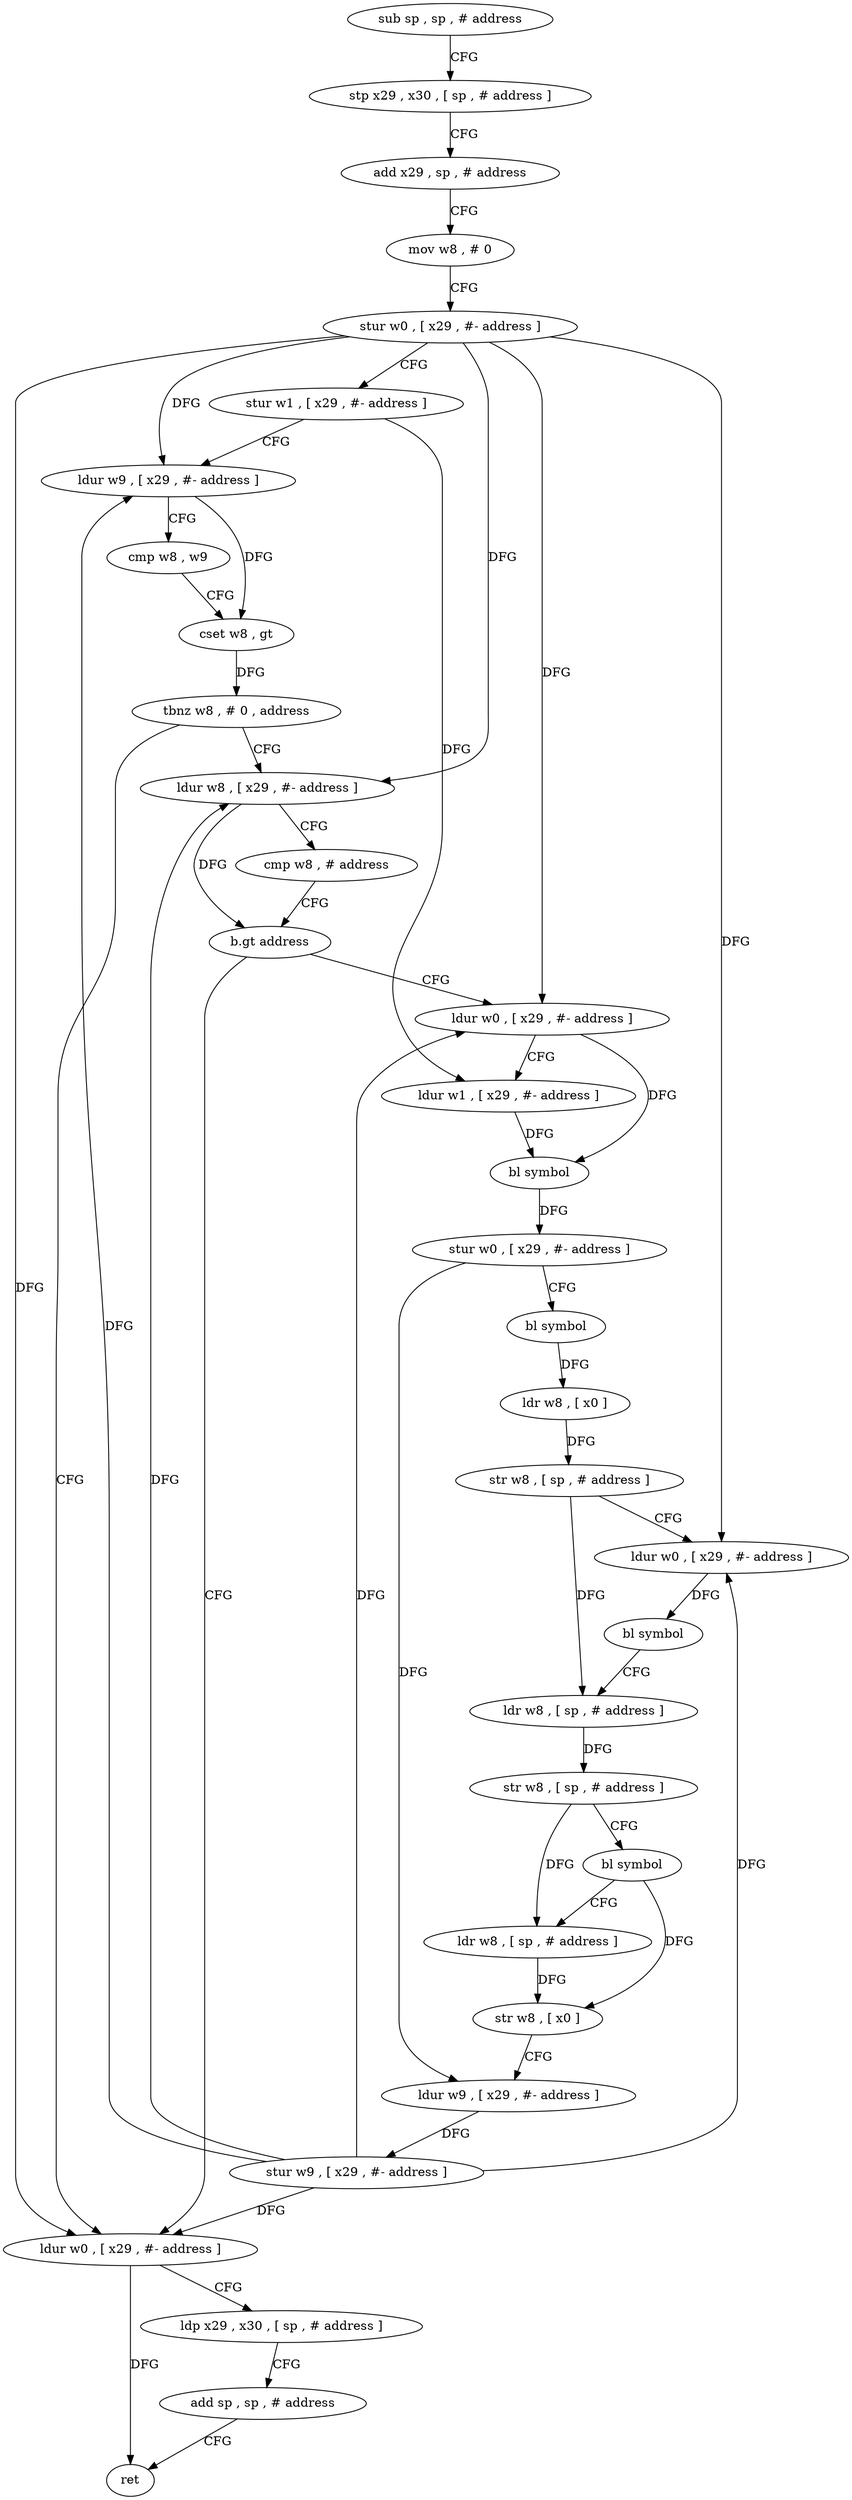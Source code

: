 digraph "func" {
"4354476" [label = "sub sp , sp , # address" ]
"4354480" [label = "stp x29 , x30 , [ sp , # address ]" ]
"4354484" [label = "add x29 , sp , # address" ]
"4354488" [label = "mov w8 , # 0" ]
"4354492" [label = "stur w0 , [ x29 , #- address ]" ]
"4354496" [label = "stur w1 , [ x29 , #- address ]" ]
"4354500" [label = "ldur w9 , [ x29 , #- address ]" ]
"4354504" [label = "cmp w8 , w9" ]
"4354508" [label = "cset w8 , gt" ]
"4354512" [label = "tbnz w8 , # 0 , address" ]
"4354592" [label = "ldur w0 , [ x29 , #- address ]" ]
"4354516" [label = "ldur w8 , [ x29 , #- address ]" ]
"4354596" [label = "ldp x29 , x30 , [ sp , # address ]" ]
"4354600" [label = "add sp , sp , # address" ]
"4354604" [label = "ret" ]
"4354520" [label = "cmp w8 , # address" ]
"4354524" [label = "b.gt address" ]
"4354528" [label = "ldur w0 , [ x29 , #- address ]" ]
"4354532" [label = "ldur w1 , [ x29 , #- address ]" ]
"4354536" [label = "bl symbol" ]
"4354540" [label = "stur w0 , [ x29 , #- address ]" ]
"4354544" [label = "bl symbol" ]
"4354548" [label = "ldr w8 , [ x0 ]" ]
"4354552" [label = "str w8 , [ sp , # address ]" ]
"4354556" [label = "ldur w0 , [ x29 , #- address ]" ]
"4354560" [label = "bl symbol" ]
"4354564" [label = "ldr w8 , [ sp , # address ]" ]
"4354568" [label = "str w8 , [ sp , # address ]" ]
"4354572" [label = "bl symbol" ]
"4354576" [label = "ldr w8 , [ sp , # address ]" ]
"4354580" [label = "str w8 , [ x0 ]" ]
"4354584" [label = "ldur w9 , [ x29 , #- address ]" ]
"4354588" [label = "stur w9 , [ x29 , #- address ]" ]
"4354476" -> "4354480" [ label = "CFG" ]
"4354480" -> "4354484" [ label = "CFG" ]
"4354484" -> "4354488" [ label = "CFG" ]
"4354488" -> "4354492" [ label = "CFG" ]
"4354492" -> "4354496" [ label = "CFG" ]
"4354492" -> "4354500" [ label = "DFG" ]
"4354492" -> "4354592" [ label = "DFG" ]
"4354492" -> "4354516" [ label = "DFG" ]
"4354492" -> "4354528" [ label = "DFG" ]
"4354492" -> "4354556" [ label = "DFG" ]
"4354496" -> "4354500" [ label = "CFG" ]
"4354496" -> "4354532" [ label = "DFG" ]
"4354500" -> "4354504" [ label = "CFG" ]
"4354500" -> "4354508" [ label = "DFG" ]
"4354504" -> "4354508" [ label = "CFG" ]
"4354508" -> "4354512" [ label = "DFG" ]
"4354512" -> "4354592" [ label = "CFG" ]
"4354512" -> "4354516" [ label = "CFG" ]
"4354592" -> "4354596" [ label = "CFG" ]
"4354592" -> "4354604" [ label = "DFG" ]
"4354516" -> "4354520" [ label = "CFG" ]
"4354516" -> "4354524" [ label = "DFG" ]
"4354596" -> "4354600" [ label = "CFG" ]
"4354600" -> "4354604" [ label = "CFG" ]
"4354520" -> "4354524" [ label = "CFG" ]
"4354524" -> "4354592" [ label = "CFG" ]
"4354524" -> "4354528" [ label = "CFG" ]
"4354528" -> "4354532" [ label = "CFG" ]
"4354528" -> "4354536" [ label = "DFG" ]
"4354532" -> "4354536" [ label = "DFG" ]
"4354536" -> "4354540" [ label = "DFG" ]
"4354540" -> "4354544" [ label = "CFG" ]
"4354540" -> "4354584" [ label = "DFG" ]
"4354544" -> "4354548" [ label = "DFG" ]
"4354548" -> "4354552" [ label = "DFG" ]
"4354552" -> "4354556" [ label = "CFG" ]
"4354552" -> "4354564" [ label = "DFG" ]
"4354556" -> "4354560" [ label = "DFG" ]
"4354560" -> "4354564" [ label = "CFG" ]
"4354564" -> "4354568" [ label = "DFG" ]
"4354568" -> "4354572" [ label = "CFG" ]
"4354568" -> "4354576" [ label = "DFG" ]
"4354572" -> "4354576" [ label = "CFG" ]
"4354572" -> "4354580" [ label = "DFG" ]
"4354576" -> "4354580" [ label = "DFG" ]
"4354580" -> "4354584" [ label = "CFG" ]
"4354584" -> "4354588" [ label = "DFG" ]
"4354588" -> "4354592" [ label = "DFG" ]
"4354588" -> "4354500" [ label = "DFG" ]
"4354588" -> "4354516" [ label = "DFG" ]
"4354588" -> "4354528" [ label = "DFG" ]
"4354588" -> "4354556" [ label = "DFG" ]
}
